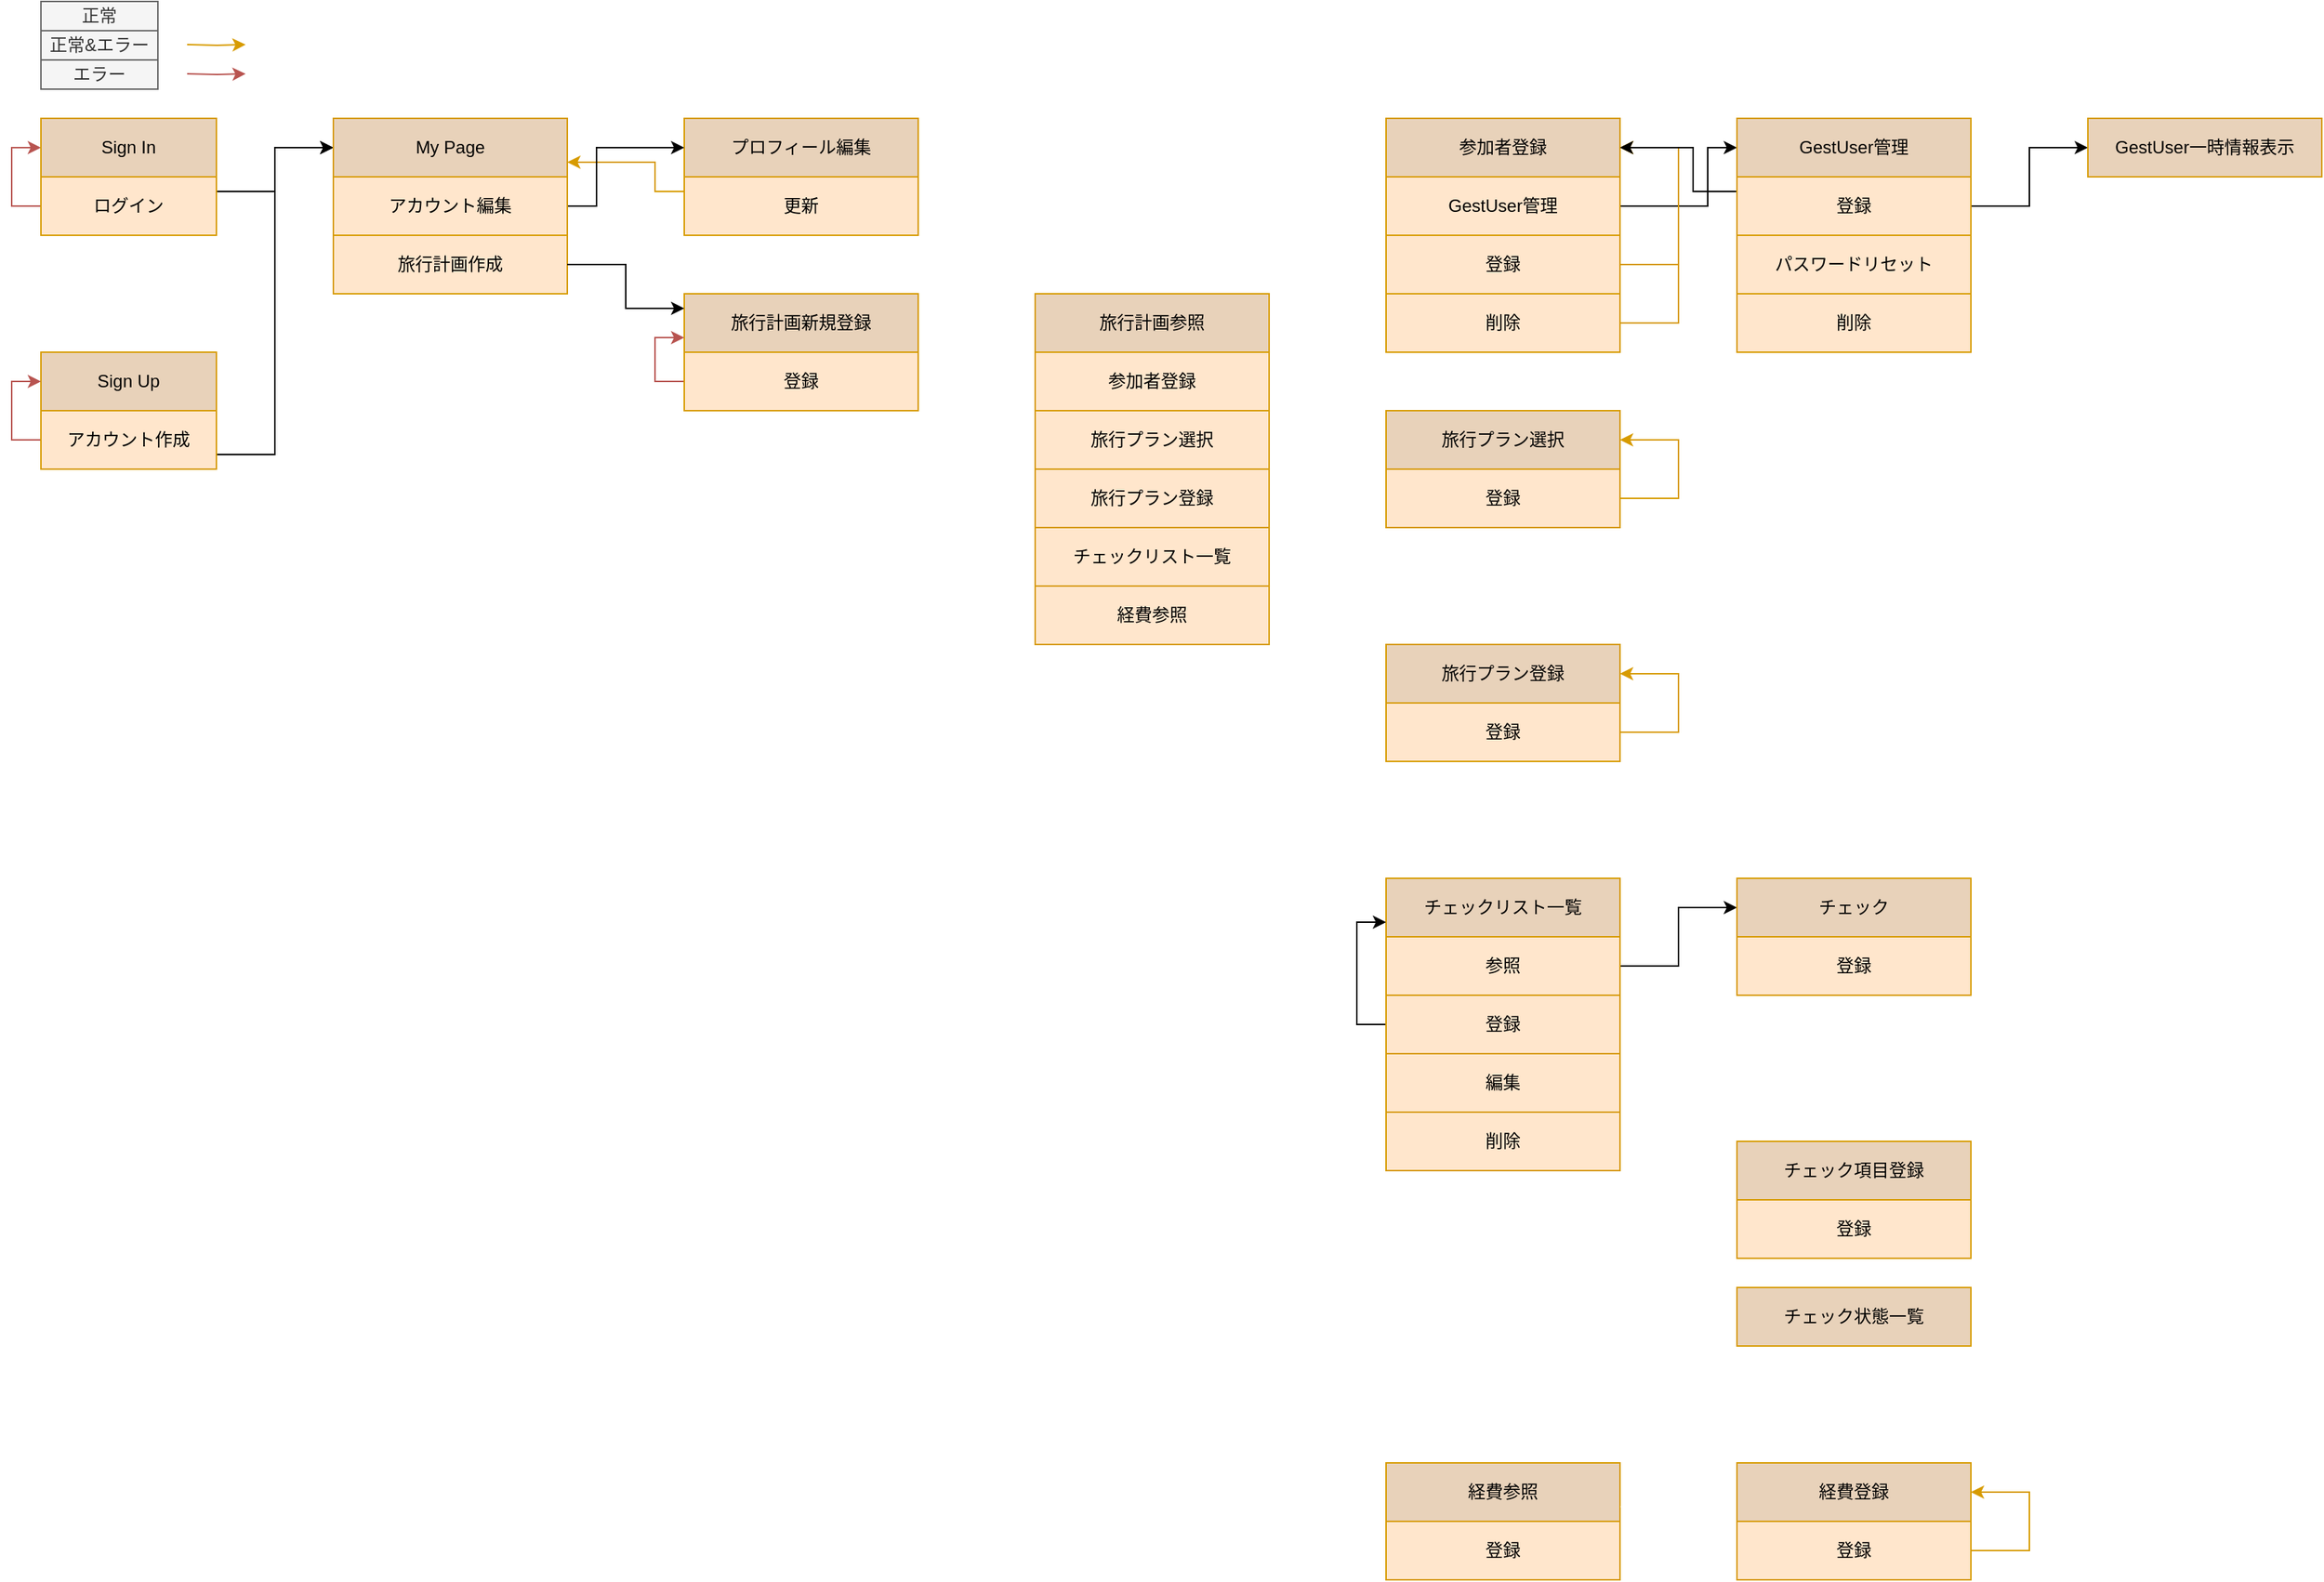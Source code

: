 <mxfile version="13.1.3">
    <diagram id="6hGFLwfOUW9BJ-s0fimq" name="Page-1">
        <mxGraphModel dx="898" dy="635" grid="1" gridSize="10" guides="1" tooltips="1" connect="1" arrows="1" fold="1" page="1" pageScale="1" pageWidth="827" pageHeight="1169" math="0" shadow="0">
            <root>
                <mxCell id="0"/>
                <mxCell id="1" parent="0"/>
                <mxCell id="8" style="edgeStyle=orthogonalEdgeStyle;rounded=0;orthogonalLoop=1;jettySize=auto;html=1;exitX=1;exitY=0.5;exitDx=0;exitDy=0;entryX=0;entryY=0.5;entryDx=0;entryDy=0;fontColor=#000000;" parent="1" source="3" edge="1">
                    <mxGeometry relative="1" as="geometry">
                        <mxPoint x="240" y="100" as="targetPoint"/>
                        <Array as="points">
                            <mxPoint x="160" y="130"/>
                            <mxPoint x="200" y="130"/>
                            <mxPoint x="200" y="100"/>
                        </Array>
                    </mxGeometry>
                </mxCell>
                <mxCell id="36" style="edgeStyle=orthogonalEdgeStyle;rounded=0;orthogonalLoop=1;jettySize=auto;html=1;exitX=0;exitY=0.5;exitDx=0;exitDy=0;entryX=0;entryY=0.5;entryDx=0;entryDy=0;startArrow=none;startFill=0;fontColor=#000000;fillColor=#f8cecc;strokeColor=#b85450;" parent="1" source="3" target="4" edge="1">
                    <mxGeometry relative="1" as="geometry"/>
                </mxCell>
                <mxCell id="3" value="ログイン" style="rounded=0;whiteSpace=wrap;html=1;fillColor=#ffe6cc;strokeColor=#d79b00;fontColor=#000000;" parent="1" vertex="1">
                    <mxGeometry x="40" y="120" width="120" height="40" as="geometry"/>
                </mxCell>
                <mxCell id="4" value="Sign In" style="rounded=0;whiteSpace=wrap;html=1;fillColor=#E8D2BA;strokeColor=#d79b00;fontColor=#000000;" parent="1" vertex="1">
                    <mxGeometry x="40" y="80" width="120" height="40" as="geometry"/>
                </mxCell>
                <mxCell id="9" value="Sign Up" style="rounded=0;whiteSpace=wrap;html=1;fillColor=#E8D2BA;strokeColor=#d79b00;fontColor=#000000;" parent="1" vertex="1">
                    <mxGeometry x="40" y="240" width="120" height="40" as="geometry"/>
                </mxCell>
                <mxCell id="13" style="edgeStyle=orthogonalEdgeStyle;rounded=0;orthogonalLoop=1;jettySize=auto;html=1;exitX=1;exitY=0.5;exitDx=0;exitDy=0;entryX=0;entryY=0.5;entryDx=0;entryDy=0;fontColor=#000000;" parent="1" source="10" edge="1">
                    <mxGeometry relative="1" as="geometry">
                        <mxPoint x="240" y="100" as="targetPoint"/>
                        <Array as="points">
                            <mxPoint x="160" y="310"/>
                            <mxPoint x="200" y="310"/>
                            <mxPoint x="200" y="100"/>
                        </Array>
                    </mxGeometry>
                </mxCell>
                <mxCell id="35" style="edgeStyle=orthogonalEdgeStyle;rounded=0;orthogonalLoop=1;jettySize=auto;html=1;entryX=0;entryY=0.5;entryDx=0;entryDy=0;startArrow=none;startFill=0;fontColor=#000000;fillColor=#f8cecc;strokeColor=#b85450;" parent="1" source="10" target="9" edge="1">
                    <mxGeometry relative="1" as="geometry">
                        <Array as="points">
                            <mxPoint x="20" y="300"/>
                            <mxPoint x="20" y="260"/>
                        </Array>
                    </mxGeometry>
                </mxCell>
                <mxCell id="10" value="アカウント作成" style="rounded=0;whiteSpace=wrap;html=1;fillColor=#ffe6cc;strokeColor=#d79b00;fontColor=#000000;" parent="1" vertex="1">
                    <mxGeometry x="40" y="280" width="120" height="40" as="geometry"/>
                </mxCell>
                <mxCell id="22" value="プロフィール編集" style="rounded=0;whiteSpace=wrap;html=1;fillColor=#E8D2BA;strokeColor=#d79b00;fontColor=#000000;" parent="1" vertex="1">
                    <mxGeometry x="480" y="80" width="160" height="40" as="geometry"/>
                </mxCell>
                <mxCell id="42" style="edgeStyle=orthogonalEdgeStyle;rounded=0;orthogonalLoop=1;jettySize=auto;html=1;exitX=0;exitY=0.5;exitDx=0;exitDy=0;entryX=1;entryY=0.75;entryDx=0;entryDy=0;startArrow=none;startFill=0;fontColor=#000000;fillColor=#ffe6cc;strokeColor=#d79b00;" parent="1" source="23" edge="1">
                    <mxGeometry relative="1" as="geometry">
                        <mxPoint x="400" y="110" as="targetPoint"/>
                        <Array as="points">
                            <mxPoint x="480" y="130"/>
                            <mxPoint x="460" y="130"/>
                            <mxPoint x="460" y="110"/>
                        </Array>
                    </mxGeometry>
                </mxCell>
                <mxCell id="23" value="更新" style="rounded=0;whiteSpace=wrap;html=1;fillColor=#ffe6cc;strokeColor=#d79b00;fontColor=#000000;" parent="1" vertex="1">
                    <mxGeometry x="480" y="120" width="160" height="40" as="geometry"/>
                </mxCell>
                <mxCell id="25" value="My Page" style="rounded=0;whiteSpace=wrap;html=1;fillColor=#E8D2BA;strokeColor=#d79b00;fontColor=#000000;" parent="1" vertex="1">
                    <mxGeometry x="240" y="80" width="160" height="40" as="geometry"/>
                </mxCell>
                <mxCell id="40" style="edgeStyle=orthogonalEdgeStyle;rounded=0;orthogonalLoop=1;jettySize=auto;html=1;exitX=1;exitY=0.5;exitDx=0;exitDy=0;entryX=0;entryY=0.5;entryDx=0;entryDy=0;startArrow=none;startFill=0;fontColor=#000000;" parent="1" source="26" target="22" edge="1">
                    <mxGeometry relative="1" as="geometry">
                        <Array as="points">
                            <mxPoint x="420" y="140"/>
                            <mxPoint x="420" y="100"/>
                        </Array>
                    </mxGeometry>
                </mxCell>
                <mxCell id="26" value="アカウント編集" style="rounded=0;whiteSpace=wrap;html=1;fillColor=#ffe6cc;strokeColor=#d79b00;fontColor=#000000;" parent="1" vertex="1">
                    <mxGeometry x="240" y="120" width="160" height="40" as="geometry"/>
                </mxCell>
                <mxCell id="27" value="旅行計画作成" style="rounded=0;whiteSpace=wrap;html=1;fillColor=#ffe6cc;strokeColor=#d79b00;fontColor=#000000;" parent="1" vertex="1">
                    <mxGeometry x="240" y="160" width="160" height="40" as="geometry"/>
                </mxCell>
                <mxCell id="38" style="edgeStyle=orthogonalEdgeStyle;rounded=0;orthogonalLoop=1;jettySize=auto;html=1;startArrow=none;startFill=0;fontColor=#000000;fillColor=#f8cecc;strokeColor=#b85450;" parent="1" edge="1">
                    <mxGeometry relative="1" as="geometry">
                        <mxPoint x="140" y="49.5" as="sourcePoint"/>
                        <mxPoint x="180" y="49.5" as="targetPoint"/>
                    </mxGeometry>
                </mxCell>
                <mxCell id="48" style="edgeStyle=orthogonalEdgeStyle;rounded=0;orthogonalLoop=1;jettySize=auto;html=1;startArrow=none;startFill=0;fontColor=#000000;fillColor=#f5f5f5;strokeColor=#FFFFFF;" parent="1" edge="1">
                    <mxGeometry relative="1" as="geometry">
                        <mxPoint x="140" y="9.5" as="sourcePoint"/>
                        <mxPoint x="180" y="9.5" as="targetPoint"/>
                    </mxGeometry>
                </mxCell>
                <mxCell id="51" value="正常" style="rounded=0;whiteSpace=wrap;html=1;fillColor=#f5f5f5;strokeColor=#666666;fontColor=#333333;" parent="1" vertex="1">
                    <mxGeometry x="40" width="80" height="20" as="geometry"/>
                </mxCell>
                <mxCell id="52" value="正常&amp;amp;エラー" style="rounded=0;whiteSpace=wrap;html=1;fillColor=#f5f5f5;strokeColor=#666666;fontColor=#333333;" parent="1" vertex="1">
                    <mxGeometry x="40" y="20" width="80" height="20" as="geometry"/>
                </mxCell>
                <mxCell id="53" value="エラー" style="rounded=0;whiteSpace=wrap;html=1;fillColor=#f5f5f5;strokeColor=#666666;fontColor=#333333;" parent="1" vertex="1">
                    <mxGeometry x="40" y="40" width="80" height="20" as="geometry"/>
                </mxCell>
                <mxCell id="55" style="edgeStyle=orthogonalEdgeStyle;rounded=0;orthogonalLoop=1;jettySize=auto;html=1;startArrow=none;startFill=0;fontColor=#000000;fillColor=#ffe6cc;strokeColor=#d79b00;" parent="1" edge="1">
                    <mxGeometry relative="1" as="geometry">
                        <mxPoint x="140" y="29.5" as="sourcePoint"/>
                        <mxPoint x="180" y="29.5" as="targetPoint"/>
                    </mxGeometry>
                </mxCell>
                <mxCell id="58" value="旅行計画新規登録" style="rounded=0;whiteSpace=wrap;html=1;fillColor=#E8D2BA;strokeColor=#d79b00;fontColor=#000000;" parent="1" vertex="1">
                    <mxGeometry x="480" y="200" width="160" height="40" as="geometry"/>
                </mxCell>
                <mxCell id="59" style="edgeStyle=orthogonalEdgeStyle;rounded=0;orthogonalLoop=1;jettySize=auto;html=1;exitX=1;exitY=0.5;exitDx=0;exitDy=0;entryX=0;entryY=0.25;entryDx=0;entryDy=0;startArrow=none;startFill=0;fontColor=#000000;" parent="1" source="27" target="58" edge="1">
                    <mxGeometry relative="1" as="geometry">
                        <mxPoint x="410" y="170" as="sourcePoint"/>
                        <mxPoint x="490" y="130" as="targetPoint"/>
                    </mxGeometry>
                </mxCell>
                <mxCell id="62" style="edgeStyle=orthogonalEdgeStyle;rounded=0;orthogonalLoop=1;jettySize=auto;html=1;entryX=0;entryY=0.75;entryDx=0;entryDy=0;startArrow=none;startFill=0;strokeColor=#b85450;fontColor=#000000;fillColor=#f8cecc;" parent="1" source="60" target="58" edge="1">
                    <mxGeometry relative="1" as="geometry">
                        <Array as="points">
                            <mxPoint x="460" y="260"/>
                            <mxPoint x="460" y="230"/>
                        </Array>
                    </mxGeometry>
                </mxCell>
                <mxCell id="65" style="edgeStyle=orthogonalEdgeStyle;rounded=0;orthogonalLoop=1;jettySize=auto;html=1;exitX=1;exitY=0.5;exitDx=0;exitDy=0;entryX=0;entryY=0.5;entryDx=0;entryDy=0;startArrow=none;startFill=0;strokeColor=#FFFFFF;fontColor=#000000;" parent="1" source="60" target="63" edge="1">
                    <mxGeometry relative="1" as="geometry"/>
                </mxCell>
                <mxCell id="60" value="登録" style="rounded=0;whiteSpace=wrap;html=1;fillColor=#ffe6cc;strokeColor=#d79b00;fontColor=#000000;" parent="1" vertex="1">
                    <mxGeometry x="480" y="240" width="160" height="40" as="geometry"/>
                </mxCell>
                <mxCell id="63" value="旅行計画参照" style="rounded=0;whiteSpace=wrap;html=1;fillColor=#E8D2BA;strokeColor=#d79b00;fontColor=#000000;" parent="1" vertex="1">
                    <mxGeometry x="720" y="200" width="160" height="40" as="geometry"/>
                </mxCell>
                <mxCell id="78" style="edgeStyle=orthogonalEdgeStyle;rounded=0;orthogonalLoop=1;jettySize=auto;html=1;entryX=0;entryY=0.5;entryDx=0;entryDy=0;startArrow=none;startFill=0;strokeColor=#FFFFFF;fontColor=#000000;" parent="1" source="64" target="77" edge="1">
                    <mxGeometry relative="1" as="geometry"/>
                </mxCell>
                <mxCell id="64" value="参加者登録" style="rounded=0;whiteSpace=wrap;html=1;fillColor=#ffe6cc;strokeColor=#d79b00;fontColor=#000000;" parent="1" vertex="1">
                    <mxGeometry x="720" y="240" width="160" height="40" as="geometry"/>
                </mxCell>
                <mxCell id="90" style="edgeStyle=orthogonalEdgeStyle;rounded=0;orthogonalLoop=1;jettySize=auto;html=1;exitX=1;exitY=0.5;exitDx=0;exitDy=0;entryX=0;entryY=0.5;entryDx=0;entryDy=0;startArrow=none;startFill=0;strokeColor=#FFFFFF;fontColor=#000000;" parent="1" source="66" target="87" edge="1">
                    <mxGeometry relative="1" as="geometry"/>
                </mxCell>
                <mxCell id="66" value="旅行プラン選択" style="rounded=0;whiteSpace=wrap;html=1;fillColor=#ffe6cc;strokeColor=#d79b00;fontColor=#000000;" parent="1" vertex="1">
                    <mxGeometry x="720" y="280" width="160" height="40" as="geometry"/>
                </mxCell>
                <mxCell id="100" style="edgeStyle=orthogonalEdgeStyle;rounded=0;orthogonalLoop=1;jettySize=auto;html=1;exitX=1;exitY=0.5;exitDx=0;exitDy=0;entryX=0;entryY=0.5;entryDx=0;entryDy=0;startArrow=none;startFill=0;strokeColor=#FFFFFF;fontColor=#000000;" parent="1" source="67" target="96" edge="1">
                    <mxGeometry relative="1" as="geometry">
                        <Array as="points">
                            <mxPoint x="950" y="340"/>
                            <mxPoint x="950" y="460"/>
                        </Array>
                    </mxGeometry>
                </mxCell>
                <mxCell id="67" value="旅行プラン登録" style="rounded=0;whiteSpace=wrap;html=1;fillColor=#ffe6cc;strokeColor=#d79b00;fontColor=#000000;" parent="1" vertex="1">
                    <mxGeometry x="720" y="320" width="160" height="40" as="geometry"/>
                </mxCell>
                <mxCell id="117" style="edgeStyle=orthogonalEdgeStyle;rounded=0;orthogonalLoop=1;jettySize=auto;html=1;exitX=1;exitY=0.5;exitDx=0;exitDy=0;entryX=0;entryY=0.5;entryDx=0;entryDy=0;startArrow=none;startFill=0;strokeColor=#FFFFFF;fontColor=#000000;" parent="1" source="69" target="106" edge="1">
                    <mxGeometry relative="1" as="geometry">
                        <Array as="points">
                            <mxPoint x="930" y="380"/>
                            <mxPoint x="930" y="620"/>
                        </Array>
                    </mxGeometry>
                </mxCell>
                <mxCell id="69" value="チェックリスト一覧" style="rounded=0;whiteSpace=wrap;html=1;fillColor=#ffe6cc;strokeColor=#d79b00;fontColor=#000000;" parent="1" vertex="1">
                    <mxGeometry x="720" y="360" width="160" height="40" as="geometry"/>
                </mxCell>
                <mxCell id="124" style="edgeStyle=orthogonalEdgeStyle;rounded=0;orthogonalLoop=1;jettySize=auto;html=1;exitX=1;exitY=0.5;exitDx=0;exitDy=0;startArrow=none;startFill=0;strokeColor=#FFFFFF;fontColor=#000000;entryX=0;entryY=0.5;entryDx=0;entryDy=0;" parent="1" source="70" target="118" edge="1">
                    <mxGeometry relative="1" as="geometry">
                        <mxPoint x="910" y="890" as="targetPoint"/>
                    </mxGeometry>
                </mxCell>
                <mxCell id="70" value="経費参照" style="rounded=0;whiteSpace=wrap;html=1;fillColor=#ffe6cc;strokeColor=#d79b00;fontColor=#000000;" parent="1" vertex="1">
                    <mxGeometry x="720" y="400" width="160" height="40" as="geometry"/>
                </mxCell>
                <mxCell id="77" value="参加者登録" style="rounded=0;whiteSpace=wrap;html=1;fillColor=#E8D2BA;strokeColor=#d79b00;fontColor=#000000;" parent="1" vertex="1">
                    <mxGeometry x="960" y="80" width="160" height="40" as="geometry"/>
                </mxCell>
                <mxCell id="85" style="edgeStyle=orthogonalEdgeStyle;rounded=0;orthogonalLoop=1;jettySize=auto;html=1;exitX=1;exitY=0.5;exitDx=0;exitDy=0;entryX=0;entryY=0.5;entryDx=0;entryDy=0;startArrow=none;startFill=0;fontColor=#000000;" parent="1" source="79" target="139" edge="1">
                    <mxGeometry relative="1" as="geometry">
                        <Array as="points">
                            <mxPoint x="1180" y="140"/>
                            <mxPoint x="1180" y="100"/>
                        </Array>
                    </mxGeometry>
                </mxCell>
                <mxCell id="79" value="GestUser管理" style="rounded=0;whiteSpace=wrap;html=1;fillColor=#ffe6cc;strokeColor=#d79b00;fontColor=#000000;" parent="1" vertex="1">
                    <mxGeometry x="960" y="120" width="160" height="40" as="geometry"/>
                </mxCell>
                <mxCell id="86" style="edgeStyle=orthogonalEdgeStyle;rounded=0;orthogonalLoop=1;jettySize=auto;html=1;exitX=1;exitY=0.5;exitDx=0;exitDy=0;startArrow=none;startFill=0;strokeColor=#d79b00;fontColor=#000000;fillColor=#ffe6cc;" parent="1" source="80" edge="1">
                    <mxGeometry relative="1" as="geometry">
                        <mxPoint x="1120" y="100" as="targetPoint"/>
                        <Array as="points">
                            <mxPoint x="1160" y="180"/>
                            <mxPoint x="1160" y="100"/>
                        </Array>
                    </mxGeometry>
                </mxCell>
                <mxCell id="80" value="登録" style="rounded=0;whiteSpace=wrap;html=1;fillColor=#ffe6cc;strokeColor=#d79b00;fontColor=#000000;" parent="1" vertex="1">
                    <mxGeometry x="960" y="160" width="160" height="40" as="geometry"/>
                </mxCell>
                <mxCell id="137" style="edgeStyle=orthogonalEdgeStyle;rounded=0;orthogonalLoop=1;jettySize=auto;html=1;exitX=1;exitY=0.5;exitDx=0;exitDy=0;entryX=1;entryY=0.5;entryDx=0;entryDy=0;fillColor=#ffe6cc;strokeColor=#d79b00;" parent="1" source="81" target="77" edge="1">
                    <mxGeometry relative="1" as="geometry">
                        <Array as="points">
                            <mxPoint x="1160" y="220"/>
                            <mxPoint x="1160" y="100"/>
                        </Array>
                    </mxGeometry>
                </mxCell>
                <mxCell id="81" value="削除" style="rounded=0;whiteSpace=wrap;html=1;fillColor=#ffe6cc;strokeColor=#d79b00;fontColor=#000000;" parent="1" vertex="1">
                    <mxGeometry x="960" y="200" width="160" height="40" as="geometry"/>
                </mxCell>
                <mxCell id="87" value="旅行プラン選択" style="rounded=0;whiteSpace=wrap;html=1;fillColor=#E8D2BA;strokeColor=#d79b00;fontColor=#000000;" parent="1" vertex="1">
                    <mxGeometry x="960" y="280" width="160" height="40" as="geometry"/>
                </mxCell>
                <mxCell id="91" style="edgeStyle=orthogonalEdgeStyle;rounded=0;orthogonalLoop=1;jettySize=auto;html=1;exitX=1;exitY=0.5;exitDx=0;exitDy=0;entryX=1;entryY=0.5;entryDx=0;entryDy=0;startArrow=none;startFill=0;strokeColor=#d79b00;fontColor=#000000;fillColor=#ffe6cc;" parent="1" source="88" target="87" edge="1">
                    <mxGeometry relative="1" as="geometry">
                        <Array as="points">
                            <mxPoint x="1160" y="340"/>
                            <mxPoint x="1160" y="300"/>
                        </Array>
                    </mxGeometry>
                </mxCell>
                <mxCell id="88" value="登録" style="rounded=0;whiteSpace=wrap;html=1;fillColor=#ffe6cc;strokeColor=#d79b00;fontColor=#000000;" parent="1" vertex="1">
                    <mxGeometry x="960" y="320" width="160" height="40" as="geometry"/>
                </mxCell>
                <mxCell id="96" value="旅行プラン登録" style="rounded=0;whiteSpace=wrap;html=1;fillColor=#E8D2BA;strokeColor=#d79b00;fontColor=#000000;" parent="1" vertex="1">
                    <mxGeometry x="960" y="440" width="160" height="40" as="geometry"/>
                </mxCell>
                <mxCell id="99" style="edgeStyle=orthogonalEdgeStyle;rounded=0;orthogonalLoop=1;jettySize=auto;html=1;entryX=1;entryY=0.5;entryDx=0;entryDy=0;startArrow=none;startFill=0;strokeColor=#d79b00;fontColor=#000000;fillColor=#ffe6cc;" parent="1" source="97" target="96" edge="1">
                    <mxGeometry relative="1" as="geometry">
                        <Array as="points">
                            <mxPoint x="1160" y="500"/>
                            <mxPoint x="1160" y="460"/>
                        </Array>
                    </mxGeometry>
                </mxCell>
                <mxCell id="97" value="登録" style="rounded=0;whiteSpace=wrap;html=1;fillColor=#ffe6cc;strokeColor=#d79b00;fontColor=#000000;" parent="1" vertex="1">
                    <mxGeometry x="960" y="480" width="160" height="40" as="geometry"/>
                </mxCell>
                <mxCell id="106" value="チェックリスト一覧" style="rounded=0;whiteSpace=wrap;html=1;fillColor=#E8D2BA;strokeColor=#d79b00;fontColor=#000000;" parent="1" vertex="1">
                    <mxGeometry x="960" y="600" width="160" height="40" as="geometry"/>
                </mxCell>
                <mxCell id="110" style="edgeStyle=orthogonalEdgeStyle;rounded=0;orthogonalLoop=1;jettySize=auto;html=1;entryX=0;entryY=0.5;entryDx=0;entryDy=0;startArrow=none;startFill=0;strokeColor=#FFFFFF;fontColor=#000000;" parent="1" source="107" target="109" edge="1">
                    <mxGeometry relative="1" as="geometry">
                        <Array as="points">
                            <mxPoint x="1150" y="740"/>
                            <mxPoint x="1150" y="800"/>
                        </Array>
                    </mxGeometry>
                </mxCell>
                <mxCell id="150" value="" style="edgeStyle=orthogonalEdgeStyle;rounded=0;orthogonalLoop=1;jettySize=auto;html=1;" edge="1" parent="1" source="107" target="106">
                    <mxGeometry relative="1" as="geometry"/>
                </mxCell>
                <mxCell id="107" value="編集" style="rounded=0;whiteSpace=wrap;html=1;fillColor=#ffe6cc;strokeColor=#d79b00;fontColor=#000000;" parent="1" vertex="1">
                    <mxGeometry x="960" y="720" width="160" height="40" as="geometry"/>
                </mxCell>
                <mxCell id="116" style="edgeStyle=orthogonalEdgeStyle;rounded=0;orthogonalLoop=1;jettySize=auto;html=1;exitX=1;exitY=0.5;exitDx=0;exitDy=0;entryX=0;entryY=0.5;entryDx=0;entryDy=0;startArrow=none;startFill=0;strokeColor=#FFFFFF;fontColor=#000000;" parent="1" source="108" target="115" edge="1">
                    <mxGeometry relative="1" as="geometry">
                        <Array as="points">
                            <mxPoint x="1130" y="780"/>
                            <mxPoint x="1130" y="900"/>
                        </Array>
                    </mxGeometry>
                </mxCell>
                <mxCell id="108" value="削除" style="rounded=0;whiteSpace=wrap;html=1;fillColor=#ffe6cc;strokeColor=#d79b00;fontColor=#000000;" parent="1" vertex="1">
                    <mxGeometry x="960" y="760" width="160" height="40" as="geometry"/>
                </mxCell>
                <mxCell id="109" value="チェック項目登録" style="rounded=0;whiteSpace=wrap;html=1;fillColor=#E8D2BA;strokeColor=#d79b00;fontColor=#000000;" parent="1" vertex="1">
                    <mxGeometry x="1200" y="780" width="160" height="40" as="geometry"/>
                </mxCell>
                <mxCell id="111" value="登録" style="rounded=0;whiteSpace=wrap;html=1;fillColor=#ffe6cc;strokeColor=#d79b00;fontColor=#000000;" parent="1" vertex="1">
                    <mxGeometry x="1200" y="820" width="160" height="40" as="geometry"/>
                </mxCell>
                <mxCell id="115" value="チェック状態一覧" style="rounded=0;whiteSpace=wrap;html=1;fillColor=#E8D2BA;strokeColor=#d79b00;fontColor=#000000;" parent="1" vertex="1">
                    <mxGeometry x="1200" y="880" width="160" height="40" as="geometry"/>
                </mxCell>
                <mxCell id="118" value="経費参照" style="rounded=0;whiteSpace=wrap;html=1;fillColor=#E8D2BA;strokeColor=#d79b00;fontColor=#000000;" parent="1" vertex="1">
                    <mxGeometry x="960" y="1000" width="160" height="40" as="geometry"/>
                </mxCell>
                <mxCell id="123" style="edgeStyle=orthogonalEdgeStyle;rounded=0;orthogonalLoop=1;jettySize=auto;html=1;exitX=1;exitY=0.5;exitDx=0;exitDy=0;entryX=0;entryY=0.25;entryDx=0;entryDy=0;startArrow=none;startFill=0;strokeColor=#FFFFFF;fontColor=#000000;" parent="1" source="119" target="120" edge="1">
                    <mxGeometry relative="1" as="geometry">
                        <Array as="points">
                            <mxPoint x="1140" y="1060"/>
                            <mxPoint x="1140" y="1010"/>
                        </Array>
                    </mxGeometry>
                </mxCell>
                <mxCell id="119" value="登録" style="rounded=0;whiteSpace=wrap;html=1;fillColor=#ffe6cc;strokeColor=#d79b00;fontColor=#000000;" parent="1" vertex="1">
                    <mxGeometry x="960" y="1040" width="160" height="40" as="geometry"/>
                </mxCell>
                <mxCell id="120" value="経費登録" style="rounded=0;whiteSpace=wrap;html=1;fillColor=#E8D2BA;strokeColor=#d79b00;fontColor=#000000;" parent="1" vertex="1">
                    <mxGeometry x="1200" y="1000" width="160" height="40" as="geometry"/>
                </mxCell>
                <mxCell id="131" style="edgeStyle=orthogonalEdgeStyle;rounded=0;orthogonalLoop=1;jettySize=auto;html=1;exitX=1;exitY=0.5;exitDx=0;exitDy=0;entryX=1;entryY=0.5;entryDx=0;entryDy=0;startArrow=none;startFill=0;strokeColor=#d79b00;fontColor=#000000;fillColor=#ffe6cc;" parent="1" source="122" target="120" edge="1">
                    <mxGeometry relative="1" as="geometry">
                        <Array as="points">
                            <mxPoint x="1400" y="1060"/>
                            <mxPoint x="1400" y="1020"/>
                        </Array>
                    </mxGeometry>
                </mxCell>
                <mxCell id="134" style="edgeStyle=orthogonalEdgeStyle;rounded=0;orthogonalLoop=1;jettySize=auto;html=1;exitX=0;exitY=0.5;exitDx=0;exitDy=0;entryX=1;entryY=0.75;entryDx=0;entryDy=0;startArrow=none;startFill=0;strokeColor=#FFFFFF;fontColor=#000000;" parent="1" source="122" target="118" edge="1">
                    <mxGeometry relative="1" as="geometry">
                        <Array as="points">
                            <mxPoint x="1180" y="1060"/>
                            <mxPoint x="1180" y="1030"/>
                        </Array>
                    </mxGeometry>
                </mxCell>
                <mxCell id="122" value="登録" style="rounded=0;whiteSpace=wrap;html=1;fillColor=#ffe6cc;strokeColor=#d79b00;fontColor=#000000;" parent="1" vertex="1">
                    <mxGeometry x="1200" y="1040" width="160" height="40" as="geometry"/>
                </mxCell>
                <mxCell id="139" value="GestUser管理" style="rounded=0;whiteSpace=wrap;html=1;fillColor=#E8D2BA;strokeColor=#d79b00;fontColor=#000000;" parent="1" vertex="1">
                    <mxGeometry x="1200" y="80" width="160" height="40" as="geometry"/>
                </mxCell>
                <mxCell id="144" style="edgeStyle=orthogonalEdgeStyle;rounded=0;orthogonalLoop=1;jettySize=auto;html=1;exitX=0;exitY=0.25;exitDx=0;exitDy=0;entryX=1;entryY=0.5;entryDx=0;entryDy=0;" parent="1" source="143" target="77" edge="1">
                    <mxGeometry relative="1" as="geometry">
                        <mxPoint x="1130" y="100" as="targetPoint"/>
                        <Array as="points">
                            <mxPoint x="1170" y="130"/>
                            <mxPoint x="1170" y="100"/>
                        </Array>
                    </mxGeometry>
                </mxCell>
                <mxCell id="149" style="edgeStyle=orthogonalEdgeStyle;rounded=0;orthogonalLoop=1;jettySize=auto;html=1;exitX=1;exitY=0.5;exitDx=0;exitDy=0;entryX=0;entryY=0.5;entryDx=0;entryDy=0;" parent="1" source="143" target="148" edge="1">
                    <mxGeometry relative="1" as="geometry"/>
                </mxCell>
                <mxCell id="143" value="登録" style="rounded=0;whiteSpace=wrap;html=1;fillColor=#ffe6cc;strokeColor=#d79b00;fontColor=#000000;" parent="1" vertex="1">
                    <mxGeometry x="1200" y="120" width="160" height="40" as="geometry"/>
                </mxCell>
                <mxCell id="146" value="パスワードリセット" style="rounded=0;whiteSpace=wrap;html=1;fillColor=#ffe6cc;strokeColor=#d79b00;fontColor=#000000;" parent="1" vertex="1">
                    <mxGeometry x="1200" y="160" width="160" height="40" as="geometry"/>
                </mxCell>
                <mxCell id="147" value="削除" style="rounded=0;whiteSpace=wrap;html=1;fillColor=#ffe6cc;strokeColor=#d79b00;fontColor=#000000;" parent="1" vertex="1">
                    <mxGeometry x="1200" y="200" width="160" height="40" as="geometry"/>
                </mxCell>
                <mxCell id="148" value="GestUser一時情報表示" style="rounded=0;whiteSpace=wrap;html=1;fillColor=#E8D2BA;strokeColor=#d79b00;fontColor=#000000;" parent="1" vertex="1">
                    <mxGeometry x="1440" y="80" width="160" height="40" as="geometry"/>
                </mxCell>
                <mxCell id="156" style="edgeStyle=orthogonalEdgeStyle;rounded=0;orthogonalLoop=1;jettySize=auto;html=1;entryX=0;entryY=0.75;entryDx=0;entryDy=0;" edge="1" parent="1" source="153" target="106">
                    <mxGeometry relative="1" as="geometry">
                        <Array as="points">
                            <mxPoint x="940" y="700"/>
                            <mxPoint x="940" y="630"/>
                        </Array>
                    </mxGeometry>
                </mxCell>
                <mxCell id="153" value="登録" style="rounded=0;whiteSpace=wrap;html=1;fillColor=#ffe6cc;strokeColor=#d79b00;fontColor=#000000;" vertex="1" parent="1">
                    <mxGeometry x="960" y="680" width="160" height="40" as="geometry"/>
                </mxCell>
                <mxCell id="161" style="edgeStyle=orthogonalEdgeStyle;rounded=0;orthogonalLoop=1;jettySize=auto;html=1;exitX=1;exitY=0.5;exitDx=0;exitDy=0;entryX=0;entryY=0.5;entryDx=0;entryDy=0;" edge="1" parent="1" source="155" target="159">
                    <mxGeometry relative="1" as="geometry">
                        <Array as="points">
                            <mxPoint x="1160" y="660"/>
                            <mxPoint x="1160" y="620"/>
                        </Array>
                    </mxGeometry>
                </mxCell>
                <mxCell id="155" value="参照" style="rounded=0;whiteSpace=wrap;html=1;fillColor=#ffe6cc;strokeColor=#d79b00;fontColor=#000000;" vertex="1" parent="1">
                    <mxGeometry x="960" y="640" width="160" height="40" as="geometry"/>
                </mxCell>
                <mxCell id="159" value="チェック" style="rounded=0;whiteSpace=wrap;html=1;fillColor=#E8D2BA;strokeColor=#d79b00;fontColor=#000000;" vertex="1" parent="1">
                    <mxGeometry x="1200" y="600" width="160" height="40" as="geometry"/>
                </mxCell>
                <mxCell id="160" value="登録" style="rounded=0;whiteSpace=wrap;html=1;fillColor=#ffe6cc;strokeColor=#d79b00;fontColor=#000000;" vertex="1" parent="1">
                    <mxGeometry x="1200" y="640" width="160" height="40" as="geometry"/>
                </mxCell>
            </root>
        </mxGraphModel>
    </diagram>
</mxfile>